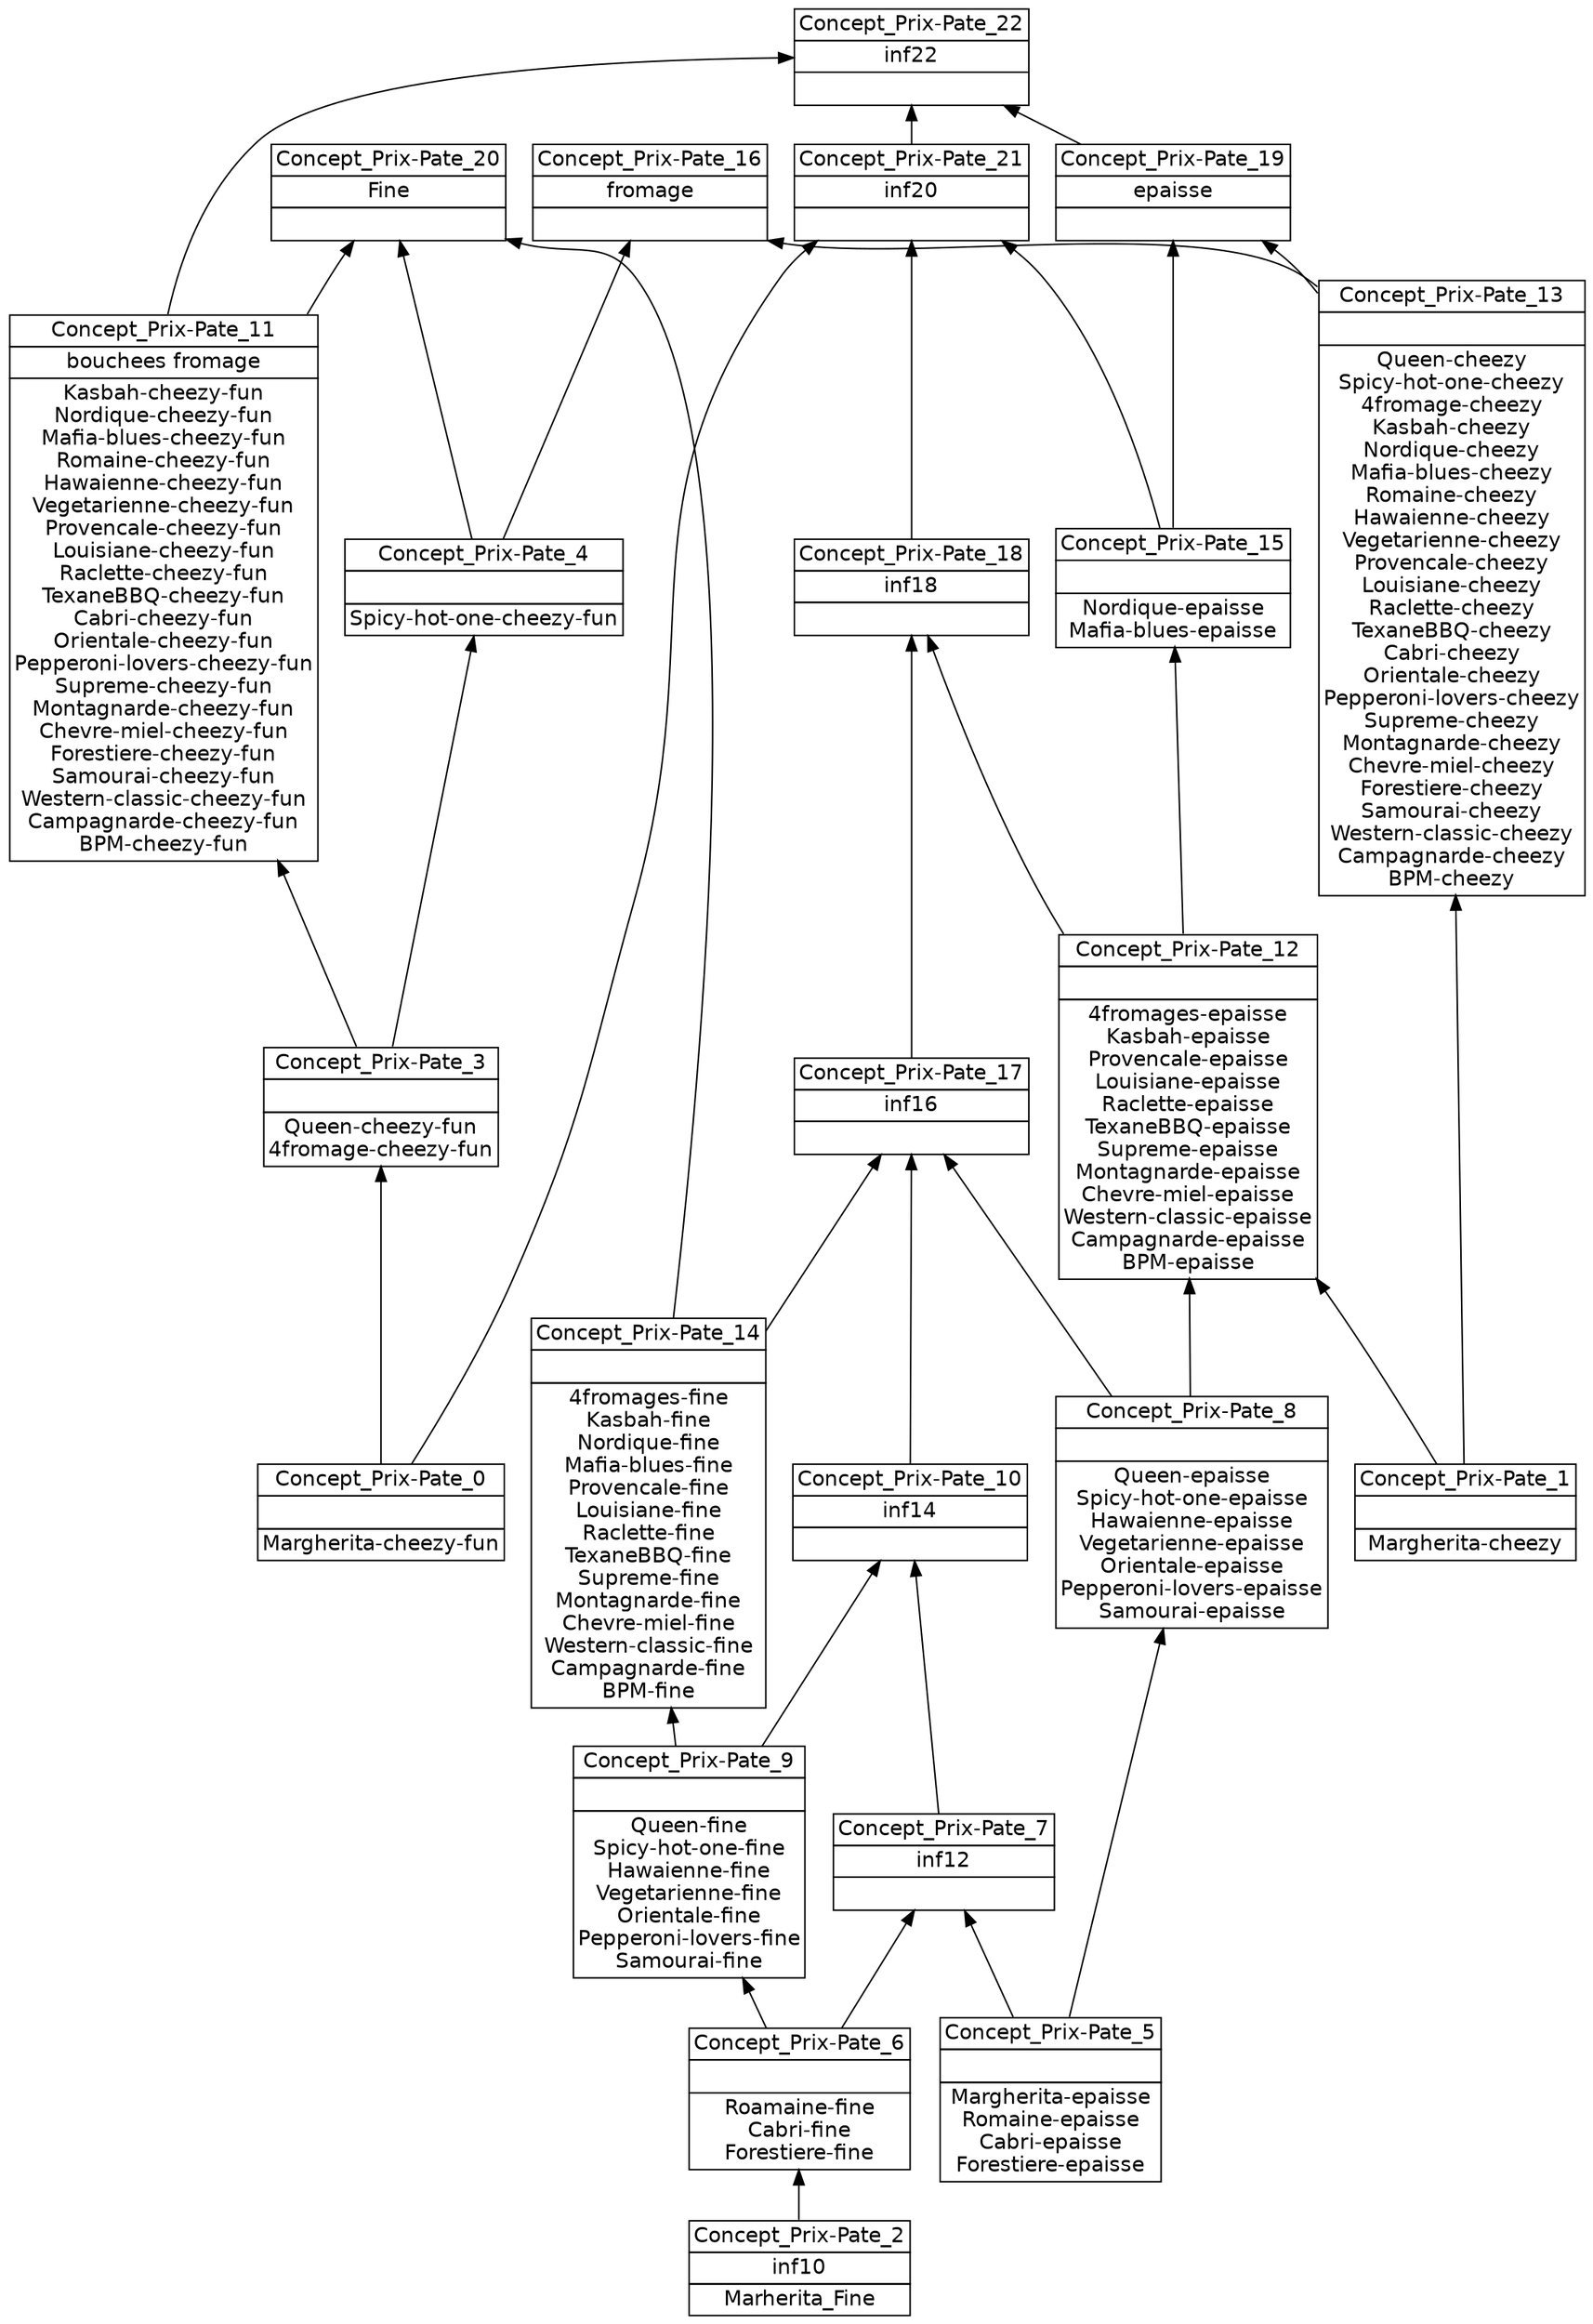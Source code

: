 digraph G { 
	rankdir=BT;
	margin=0;
	node [margin="0.03,0.03",fontname="DejaVu Sans"];
	ranksep=0.3;
	nodesep=0.2;
//graph[label="name:Prix-Pate,concept number:23,object number:100,attribute number:11"
17 [shape=none,label=<<table border="0" cellborder="1" cellspacing="0" port="p"><tr><td>Concept_Prix-Pate_1</td></tr><tr><td><br/></td></tr><tr><td>Margherita-cheezy<br/></td></tr></table>>];
20 [shape=none,label=<<table border="0" cellborder="1" cellspacing="0" port="p"><tr><td>Concept_Prix-Pate_0</td></tr><tr><td><br/></td></tr><tr><td>Margherita-cheezy-fun<br/></td></tr></table>>];
8 [shape=none,label=<<table border="0" cellborder="1" cellspacing="0" port="p"><tr><td>Concept_Prix-Pate_2</td></tr><tr><td>inf10<br/></td></tr><tr><td>Marherita_Fine<br/></td></tr></table>>];
6 [shape=none,label=<<table border="0" cellborder="1" cellspacing="0" port="p"><tr><td>Concept_Prix-Pate_3</td></tr><tr><td><br/></td></tr><tr><td>Queen-cheezy-fun<br/>4fromage-cheezy-fun<br/></td></tr></table>>];
10 [shape=none,label=<<table border="0" cellborder="1" cellspacing="0" port="p"><tr><td>Concept_Prix-Pate_5</td></tr><tr><td><br/></td></tr><tr><td>Margherita-epaisse<br/>Romaine-epaisse<br/>Cabri-epaisse<br/>Forestiere-epaisse<br/></td></tr></table>>];
3 [shape=none,label=<<table border="0" cellborder="1" cellspacing="0" port="p"><tr><td>Concept_Prix-Pate_4</td></tr><tr><td><br/></td></tr><tr><td>Spicy-hot-one-cheezy-fun<br/></td></tr></table>>];
9 [shape=none,label=<<table border="0" cellborder="1" cellspacing="0" port="p"><tr><td>Concept_Prix-Pate_6</td></tr><tr><td><br/></td></tr><tr><td>Roamaine-fine<br/>Cabri-fine<br/>Forestiere-fine<br/></td></tr></table>>];
11 [shape=none,label=<<table border="0" cellborder="1" cellspacing="0" port="p"><tr><td>Concept_Prix-Pate_7</td></tr><tr><td>inf12<br/></td></tr><tr><td><br/></td></tr></table>>];
12 [shape=none,label=<<table border="0" cellborder="1" cellspacing="0" port="p"><tr><td>Concept_Prix-Pate_9</td></tr><tr><td><br/></td></tr><tr><td>Queen-fine<br/>Spicy-hot-one-fine<br/>Hawaienne-fine<br/>Vegetarienne-fine<br/>Orientale-fine<br/>Pepperoni-lovers-fine<br/>Samourai-fine<br/></td></tr></table>>];
15 [shape=none,label=<<table border="0" cellborder="1" cellspacing="0" port="p"><tr><td>Concept_Prix-Pate_8</td></tr><tr><td><br/></td></tr><tr><td>Queen-epaisse<br/>Spicy-hot-one-epaisse<br/>Hawaienne-epaisse<br/>Vegetarienne-epaisse<br/>Orientale-epaisse<br/>Pepperoni-lovers-epaisse<br/>Samourai-epaisse<br/></td></tr></table>>];
13 [shape=none,label=<<table border="0" cellborder="1" cellspacing="0" port="p"><tr><td>Concept_Prix-Pate_10</td></tr><tr><td>inf14<br/></td></tr><tr><td><br/></td></tr></table>>];
18 [shape=none,label=<<table border="0" cellborder="1" cellspacing="0" port="p"><tr><td>Concept_Prix-Pate_12</td></tr><tr><td><br/></td></tr><tr><td>4fromages-epaisse<br/>Kasbah-epaisse<br/>Provencale-epaisse<br/>Louisiane-epaisse<br/>Raclette-epaisse<br/>TexaneBBQ-epaisse<br/>Supreme-epaisse<br/>Montagnarde-epaisse<br/>Chevre-miel-epaisse<br/>Western-classic-epaisse<br/>Campagnarde-epaisse<br/>BPM-epaisse<br/></td></tr></table>>];
7 [shape=none,label=<<table border="0" cellborder="1" cellspacing="0" port="p"><tr><td>Concept_Prix-Pate_11</td></tr><tr><td>bouchees fromage<br/></td></tr><tr><td>Kasbah-cheezy-fun<br/>Nordique-cheezy-fun<br/>Mafia-blues-cheezy-fun<br/>Romaine-cheezy-fun<br/>Hawaienne-cheezy-fun<br/>Vegetarienne-cheezy-fun<br/>Provencale-cheezy-fun<br/>Louisiane-cheezy-fun<br/>Raclette-cheezy-fun<br/>TexaneBBQ-cheezy-fun<br/>Cabri-cheezy-fun<br/>Orientale-cheezy-fun<br/>Pepperoni-lovers-cheezy-fun<br/>Supreme-cheezy-fun<br/>Montagnarde-cheezy-fun<br/>Chevre-miel-cheezy-fun<br/>Forestiere-cheezy-fun<br/>Samourai-cheezy-fun<br/>Western-classic-cheezy-fun<br/>Campagnarde-cheezy-fun<br/>BPM-cheezy-fun<br/></td></tr></table>>];
14 [shape=none,label=<<table border="0" cellborder="1" cellspacing="0" port="p"><tr><td>Concept_Prix-Pate_14</td></tr><tr><td><br/></td></tr><tr><td>4fromages-fine<br/>Kasbah-fine<br/>Nordique-fine<br/>Mafia-blues-fine<br/>Provencale-fine<br/>Louisiane-fine<br/>Raclette-fine<br/>TexaneBBQ-fine<br/>Supreme-fine<br/>Montagnarde-fine<br/>Chevre-miel-fine<br/>Western-classic-fine<br/>Campagnarde-fine<br/>BPM-fine<br/></td></tr></table>>];
4 [shape=none,label=<<table border="0" cellborder="1" cellspacing="0" port="p"><tr><td>Concept_Prix-Pate_13</td></tr><tr><td><br/></td></tr><tr><td>Queen-cheezy<br/>Spicy-hot-one-cheezy<br/>4fromage-cheezy<br/>Kasbah-cheezy<br/>Nordique-cheezy<br/>Mafia-blues-cheezy<br/>Romaine-cheezy<br/>Hawaienne-cheezy<br/>Vegetarienne-cheezy<br/>Provencale-cheezy<br/>Louisiane-cheezy<br/>Raclette-cheezy<br/>TexaneBBQ-cheezy<br/>Cabri-cheezy<br/>Orientale-cheezy<br/>Pepperoni-lovers-cheezy<br/>Supreme-cheezy<br/>Montagnarde-cheezy<br/>Chevre-miel-cheezy<br/>Forestiere-cheezy<br/>Samourai-cheezy<br/>Western-classic-cheezy<br/>Campagnarde-cheezy<br/>BPM-cheezy<br/></td></tr></table>>];
21 [shape=none,label=<<table border="0" cellborder="1" cellspacing="0" port="p"><tr><td>Concept_Prix-Pate_15</td></tr><tr><td><br/></td></tr><tr><td>Nordique-epaisse<br/>Mafia-blues-epaisse<br/></td></tr></table>>];
5 [shape=none,label=<<table border="0" cellborder="1" cellspacing="0" port="p"><tr><td>Concept_Prix-Pate_16</td></tr><tr><td>fromage<br/></td></tr><tr><td><br/></td></tr></table>>];
16 [shape=none,label=<<table border="0" cellborder="1" cellspacing="0" port="p"><tr><td>Concept_Prix-Pate_17</td></tr><tr><td>inf16<br/></td></tr><tr><td><br/></td></tr></table>>];
19 [shape=none,label=<<table border="0" cellborder="1" cellspacing="0" port="p"><tr><td>Concept_Prix-Pate_18</td></tr><tr><td>inf18<br/></td></tr><tr><td><br/></td></tr></table>>];
1 [shape=none,label=<<table border="0" cellborder="1" cellspacing="0" port="p"><tr><td>Concept_Prix-Pate_20</td></tr><tr><td>Fine<br/></td></tr><tr><td><br/></td></tr></table>>];
2 [shape=none,label=<<table border="0" cellborder="1" cellspacing="0" port="p"><tr><td>Concept_Prix-Pate_19</td></tr><tr><td>epaisse<br/></td></tr><tr><td><br/></td></tr></table>>];
22 [shape=none,label=<<table border="0" cellborder="1" cellspacing="0" port="p"><tr><td>Concept_Prix-Pate_21</td></tr><tr><td>inf20<br/></td></tr><tr><td><br/></td></tr></table>>];
23 [shape=none,label=<<table border="0" cellborder="1" cellspacing="0" port="p"><tr><td>Concept_Prix-Pate_22</td></tr><tr><td>inf22<br/></td></tr><tr><td><br/></td></tr></table>>];
	20:p -> 6:p
	6:p -> 3:p
	8:p -> 9:p
	10:p -> 11:p
	9:p -> 11:p
	9:p -> 12:p
	10:p -> 15:p
	11:p -> 13:p
	12:p -> 13:p
	15:p -> 18:p
	17:p -> 18:p
	6:p -> 7:p
	12:p -> 14:p
	17:p -> 4:p
	18:p -> 21:p
	3:p -> 5:p
	4:p -> 5:p
	13:p -> 16:p
	14:p -> 16:p
	15:p -> 16:p
	16:p -> 19:p
	18:p -> 19:p
	14:p -> 1:p
	3:p -> 1:p
	7:p -> 1:p
	4:p -> 2:p
	21:p -> 2:p
	19:p -> 22:p
	21:p -> 22:p
	20:p -> 22:p
	7:p -> 23:p
	22:p -> 23:p
	2:p -> 23:p
}